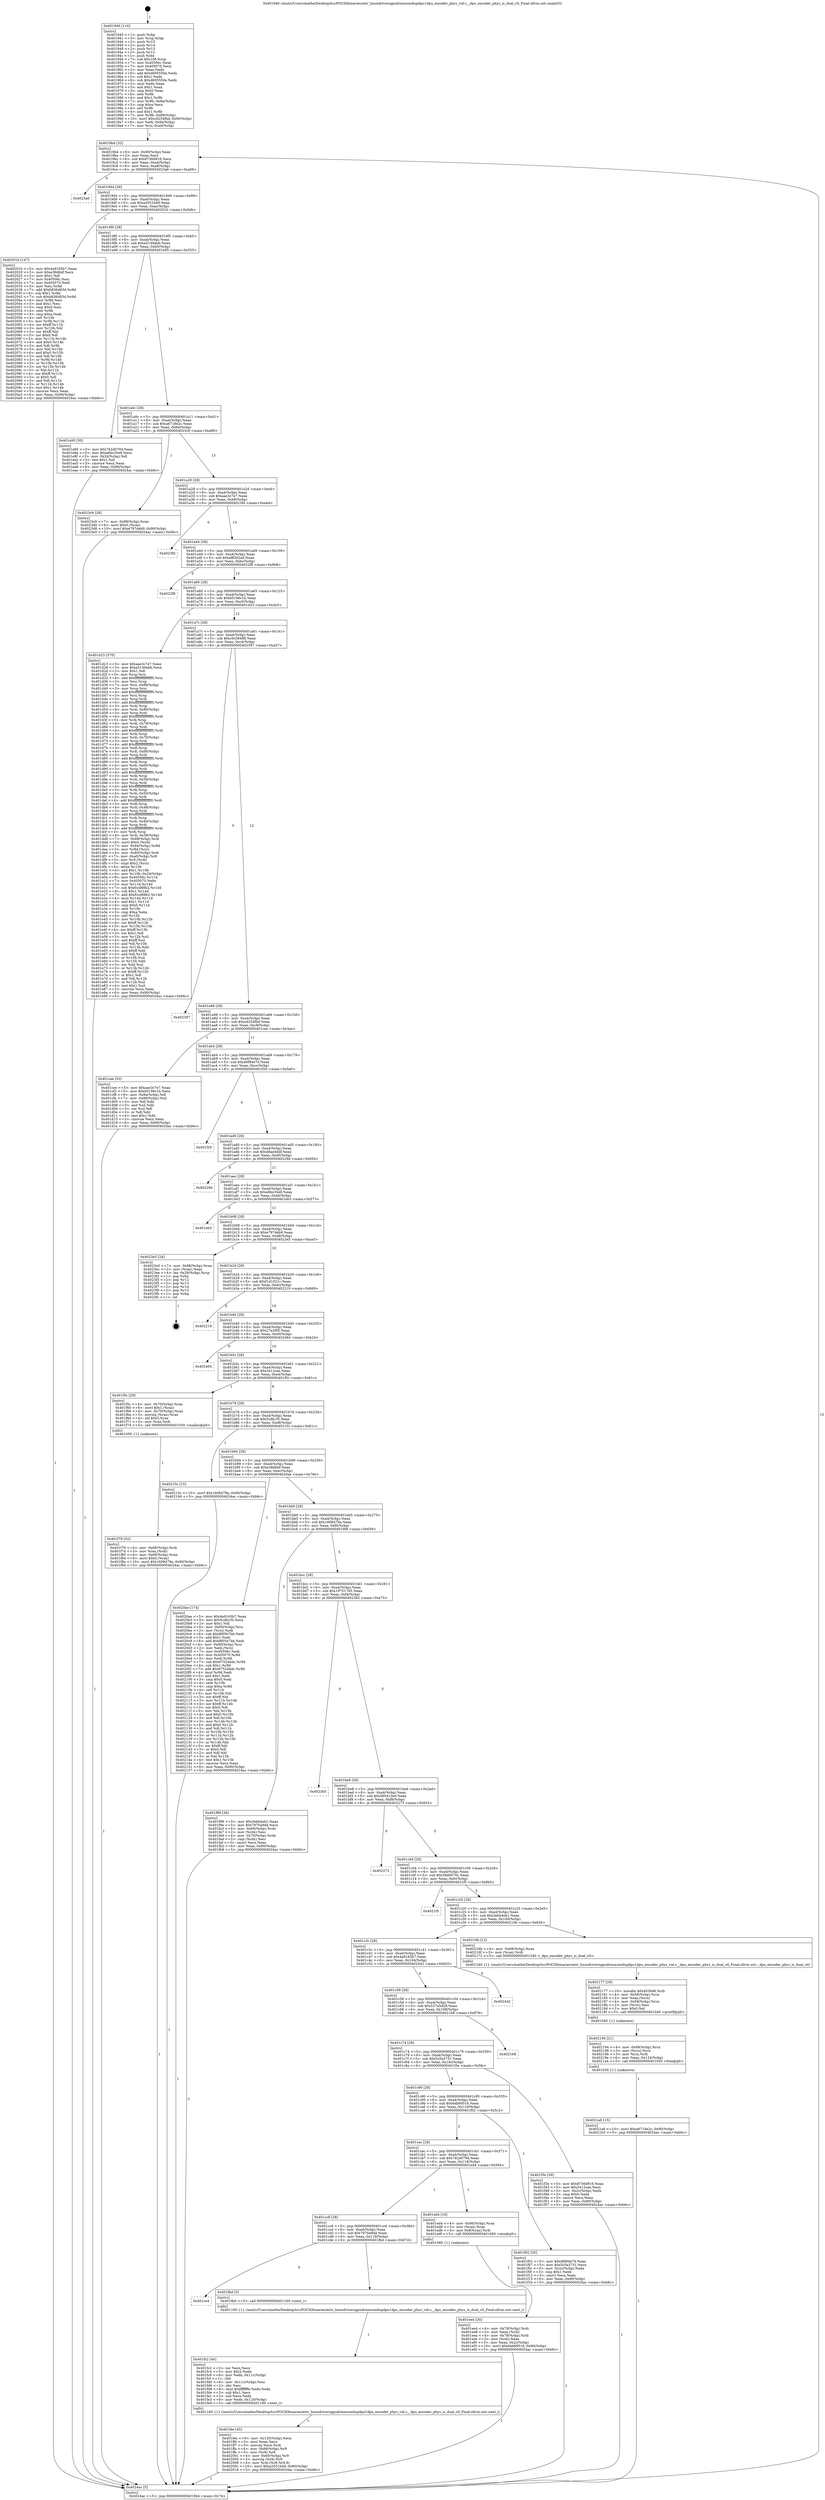 digraph "0x401940" {
  label = "0x401940 (/mnt/c/Users/mathe/Desktop/tcc/POCII/binaries/extr_linuxdriversgpudrmmsmdispdpu1dpu_encoder_phys_vid.c__dpu_encoder_phys_is_dual_ctl_Final-ollvm.out::main(0))"
  labelloc = "t"
  node[shape=record]

  Entry [label="",width=0.3,height=0.3,shape=circle,fillcolor=black,style=filled]
  "0x4019b4" [label="{
     0x4019b4 [32]\l
     | [instrs]\l
     &nbsp;&nbsp;0x4019b4 \<+6\>: mov -0x90(%rbp),%eax\l
     &nbsp;&nbsp;0x4019ba \<+2\>: mov %eax,%ecx\l
     &nbsp;&nbsp;0x4019bc \<+6\>: sub $0x8736d916,%ecx\l
     &nbsp;&nbsp;0x4019c2 \<+6\>: mov %eax,-0xa4(%rbp)\l
     &nbsp;&nbsp;0x4019c8 \<+6\>: mov %ecx,-0xa8(%rbp)\l
     &nbsp;&nbsp;0x4019ce \<+6\>: je 00000000004023a6 \<main+0xa66\>\l
  }"]
  "0x4023a6" [label="{
     0x4023a6\l
  }", style=dashed]
  "0x4019d4" [label="{
     0x4019d4 [28]\l
     | [instrs]\l
     &nbsp;&nbsp;0x4019d4 \<+5\>: jmp 00000000004019d9 \<main+0x99\>\l
     &nbsp;&nbsp;0x4019d9 \<+6\>: mov -0xa4(%rbp),%eax\l
     &nbsp;&nbsp;0x4019df \<+5\>: sub $0xa2051b49,%eax\l
     &nbsp;&nbsp;0x4019e4 \<+6\>: mov %eax,-0xac(%rbp)\l
     &nbsp;&nbsp;0x4019ea \<+6\>: je 000000000040201b \<main+0x6db\>\l
  }"]
  Exit [label="",width=0.3,height=0.3,shape=circle,fillcolor=black,style=filled,peripheries=2]
  "0x40201b" [label="{
     0x40201b [147]\l
     | [instrs]\l
     &nbsp;&nbsp;0x40201b \<+5\>: mov $0x4a9165b7,%eax\l
     &nbsp;&nbsp;0x402020 \<+5\>: mov $0xe38dbbf,%ecx\l
     &nbsp;&nbsp;0x402025 \<+2\>: mov $0x1,%dl\l
     &nbsp;&nbsp;0x402027 \<+7\>: mov 0x40506c,%esi\l
     &nbsp;&nbsp;0x40202e \<+7\>: mov 0x405070,%edi\l
     &nbsp;&nbsp;0x402035 \<+3\>: mov %esi,%r8d\l
     &nbsp;&nbsp;0x402038 \<+7\>: add $0xb836d83d,%r8d\l
     &nbsp;&nbsp;0x40203f \<+4\>: sub $0x1,%r8d\l
     &nbsp;&nbsp;0x402043 \<+7\>: sub $0xb836d83d,%r8d\l
     &nbsp;&nbsp;0x40204a \<+4\>: imul %r8d,%esi\l
     &nbsp;&nbsp;0x40204e \<+3\>: and $0x1,%esi\l
     &nbsp;&nbsp;0x402051 \<+3\>: cmp $0x0,%esi\l
     &nbsp;&nbsp;0x402054 \<+4\>: sete %r9b\l
     &nbsp;&nbsp;0x402058 \<+3\>: cmp $0xa,%edi\l
     &nbsp;&nbsp;0x40205b \<+4\>: setl %r10b\l
     &nbsp;&nbsp;0x40205f \<+3\>: mov %r9b,%r11b\l
     &nbsp;&nbsp;0x402062 \<+4\>: xor $0xff,%r11b\l
     &nbsp;&nbsp;0x402066 \<+3\>: mov %r10b,%bl\l
     &nbsp;&nbsp;0x402069 \<+3\>: xor $0xff,%bl\l
     &nbsp;&nbsp;0x40206c \<+3\>: xor $0x0,%dl\l
     &nbsp;&nbsp;0x40206f \<+3\>: mov %r11b,%r14b\l
     &nbsp;&nbsp;0x402072 \<+4\>: and $0x0,%r14b\l
     &nbsp;&nbsp;0x402076 \<+3\>: and %dl,%r9b\l
     &nbsp;&nbsp;0x402079 \<+3\>: mov %bl,%r15b\l
     &nbsp;&nbsp;0x40207c \<+4\>: and $0x0,%r15b\l
     &nbsp;&nbsp;0x402080 \<+3\>: and %dl,%r10b\l
     &nbsp;&nbsp;0x402083 \<+3\>: or %r9b,%r14b\l
     &nbsp;&nbsp;0x402086 \<+3\>: or %r10b,%r15b\l
     &nbsp;&nbsp;0x402089 \<+3\>: xor %r15b,%r14b\l
     &nbsp;&nbsp;0x40208c \<+3\>: or %bl,%r11b\l
     &nbsp;&nbsp;0x40208f \<+4\>: xor $0xff,%r11b\l
     &nbsp;&nbsp;0x402093 \<+3\>: or $0x0,%dl\l
     &nbsp;&nbsp;0x402096 \<+3\>: and %dl,%r11b\l
     &nbsp;&nbsp;0x402099 \<+3\>: or %r11b,%r14b\l
     &nbsp;&nbsp;0x40209c \<+4\>: test $0x1,%r14b\l
     &nbsp;&nbsp;0x4020a0 \<+3\>: cmovne %ecx,%eax\l
     &nbsp;&nbsp;0x4020a3 \<+6\>: mov %eax,-0x90(%rbp)\l
     &nbsp;&nbsp;0x4020a9 \<+5\>: jmp 00000000004024ac \<main+0xb6c\>\l
  }"]
  "0x4019f0" [label="{
     0x4019f0 [28]\l
     | [instrs]\l
     &nbsp;&nbsp;0x4019f0 \<+5\>: jmp 00000000004019f5 \<main+0xb5\>\l
     &nbsp;&nbsp;0x4019f5 \<+6\>: mov -0xa4(%rbp),%eax\l
     &nbsp;&nbsp;0x4019fb \<+5\>: sub $0xa5149abb,%eax\l
     &nbsp;&nbsp;0x401a00 \<+6\>: mov %eax,-0xb0(%rbp)\l
     &nbsp;&nbsp;0x401a06 \<+6\>: je 0000000000401e95 \<main+0x555\>\l
  }"]
  "0x4021a9" [label="{
     0x4021a9 [15]\l
     | [instrs]\l
     &nbsp;&nbsp;0x4021a9 \<+10\>: movl $0xa6718e2c,-0x90(%rbp)\l
     &nbsp;&nbsp;0x4021b3 \<+5\>: jmp 00000000004024ac \<main+0xb6c\>\l
  }"]
  "0x401e95" [label="{
     0x401e95 [30]\l
     | [instrs]\l
     &nbsp;&nbsp;0x401e95 \<+5\>: mov $0x762d0794,%eax\l
     &nbsp;&nbsp;0x401e9a \<+5\>: mov $0xe6bc35e9,%ecx\l
     &nbsp;&nbsp;0x401e9f \<+3\>: mov -0x2d(%rbp),%dl\l
     &nbsp;&nbsp;0x401ea2 \<+3\>: test $0x1,%dl\l
     &nbsp;&nbsp;0x401ea5 \<+3\>: cmovne %ecx,%eax\l
     &nbsp;&nbsp;0x401ea8 \<+6\>: mov %eax,-0x90(%rbp)\l
     &nbsp;&nbsp;0x401eae \<+5\>: jmp 00000000004024ac \<main+0xb6c\>\l
  }"]
  "0x401a0c" [label="{
     0x401a0c [28]\l
     | [instrs]\l
     &nbsp;&nbsp;0x401a0c \<+5\>: jmp 0000000000401a11 \<main+0xd1\>\l
     &nbsp;&nbsp;0x401a11 \<+6\>: mov -0xa4(%rbp),%eax\l
     &nbsp;&nbsp;0x401a17 \<+5\>: sub $0xa6718e2c,%eax\l
     &nbsp;&nbsp;0x401a1c \<+6\>: mov %eax,-0xb4(%rbp)\l
     &nbsp;&nbsp;0x401a22 \<+6\>: je 00000000004023c9 \<main+0xa89\>\l
  }"]
  "0x402194" [label="{
     0x402194 [21]\l
     | [instrs]\l
     &nbsp;&nbsp;0x402194 \<+4\>: mov -0x68(%rbp),%rcx\l
     &nbsp;&nbsp;0x402198 \<+3\>: mov (%rcx),%rcx\l
     &nbsp;&nbsp;0x40219b \<+3\>: mov %rcx,%rdi\l
     &nbsp;&nbsp;0x40219e \<+6\>: mov %eax,-0x124(%rbp)\l
     &nbsp;&nbsp;0x4021a4 \<+5\>: call 0000000000401030 \<free@plt\>\l
     | [calls]\l
     &nbsp;&nbsp;0x401030 \{1\} (unknown)\l
  }"]
  "0x4023c9" [label="{
     0x4023c9 [28]\l
     | [instrs]\l
     &nbsp;&nbsp;0x4023c9 \<+7\>: mov -0x88(%rbp),%rax\l
     &nbsp;&nbsp;0x4023d0 \<+6\>: movl $0x0,(%rax)\l
     &nbsp;&nbsp;0x4023d6 \<+10\>: movl $0xe797deb9,-0x90(%rbp)\l
     &nbsp;&nbsp;0x4023e0 \<+5\>: jmp 00000000004024ac \<main+0xb6c\>\l
  }"]
  "0x401a28" [label="{
     0x401a28 [28]\l
     | [instrs]\l
     &nbsp;&nbsp;0x401a28 \<+5\>: jmp 0000000000401a2d \<main+0xed\>\l
     &nbsp;&nbsp;0x401a2d \<+6\>: mov -0xa4(%rbp),%eax\l
     &nbsp;&nbsp;0x401a33 \<+5\>: sub $0xaae3c7e7,%eax\l
     &nbsp;&nbsp;0x401a38 \<+6\>: mov %eax,-0xb8(%rbp)\l
     &nbsp;&nbsp;0x401a3e \<+6\>: je 00000000004023fd \<main+0xabd\>\l
  }"]
  "0x402177" [label="{
     0x402177 [29]\l
     | [instrs]\l
     &nbsp;&nbsp;0x402177 \<+10\>: movabs $0x4030d6,%rdi\l
     &nbsp;&nbsp;0x402181 \<+4\>: mov -0x58(%rbp),%rcx\l
     &nbsp;&nbsp;0x402185 \<+2\>: mov %eax,(%rcx)\l
     &nbsp;&nbsp;0x402187 \<+4\>: mov -0x58(%rbp),%rcx\l
     &nbsp;&nbsp;0x40218b \<+2\>: mov (%rcx),%esi\l
     &nbsp;&nbsp;0x40218d \<+2\>: mov $0x0,%al\l
     &nbsp;&nbsp;0x40218f \<+5\>: call 0000000000401040 \<printf@plt\>\l
     | [calls]\l
     &nbsp;&nbsp;0x401040 \{1\} (unknown)\l
  }"]
  "0x4023fd" [label="{
     0x4023fd\l
  }", style=dashed]
  "0x401a44" [label="{
     0x401a44 [28]\l
     | [instrs]\l
     &nbsp;&nbsp;0x401a44 \<+5\>: jmp 0000000000401a49 \<main+0x109\>\l
     &nbsp;&nbsp;0x401a49 \<+6\>: mov -0xa4(%rbp),%eax\l
     &nbsp;&nbsp;0x401a4f \<+5\>: sub $0xaf8302ad,%eax\l
     &nbsp;&nbsp;0x401a54 \<+6\>: mov %eax,-0xbc(%rbp)\l
     &nbsp;&nbsp;0x401a5a \<+6\>: je 00000000004022f8 \<main+0x9b8\>\l
  }"]
  "0x401fee" [label="{
     0x401fee [45]\l
     | [instrs]\l
     &nbsp;&nbsp;0x401fee \<+6\>: mov -0x120(%rbp),%ecx\l
     &nbsp;&nbsp;0x401ff4 \<+3\>: imul %eax,%ecx\l
     &nbsp;&nbsp;0x401ff7 \<+3\>: movslq %ecx,%rdi\l
     &nbsp;&nbsp;0x401ffa \<+4\>: mov -0x68(%rbp),%r8\l
     &nbsp;&nbsp;0x401ffe \<+3\>: mov (%r8),%r8\l
     &nbsp;&nbsp;0x402001 \<+4\>: mov -0x60(%rbp),%r9\l
     &nbsp;&nbsp;0x402005 \<+3\>: movslq (%r9),%r9\l
     &nbsp;&nbsp;0x402008 \<+4\>: mov %rdi,(%r8,%r9,8)\l
     &nbsp;&nbsp;0x40200c \<+10\>: movl $0xa2051b49,-0x90(%rbp)\l
     &nbsp;&nbsp;0x402016 \<+5\>: jmp 00000000004024ac \<main+0xb6c\>\l
  }"]
  "0x4022f8" [label="{
     0x4022f8\l
  }", style=dashed]
  "0x401a60" [label="{
     0x401a60 [28]\l
     | [instrs]\l
     &nbsp;&nbsp;0x401a60 \<+5\>: jmp 0000000000401a65 \<main+0x125\>\l
     &nbsp;&nbsp;0x401a65 \<+6\>: mov -0xa4(%rbp),%eax\l
     &nbsp;&nbsp;0x401a6b \<+5\>: sub $0xb0196c1b,%eax\l
     &nbsp;&nbsp;0x401a70 \<+6\>: mov %eax,-0xc0(%rbp)\l
     &nbsp;&nbsp;0x401a76 \<+6\>: je 0000000000401d23 \<main+0x3e3\>\l
  }"]
  "0x401fc2" [label="{
     0x401fc2 [44]\l
     | [instrs]\l
     &nbsp;&nbsp;0x401fc2 \<+2\>: xor %ecx,%ecx\l
     &nbsp;&nbsp;0x401fc4 \<+5\>: mov $0x2,%edx\l
     &nbsp;&nbsp;0x401fc9 \<+6\>: mov %edx,-0x11c(%rbp)\l
     &nbsp;&nbsp;0x401fcf \<+1\>: cltd\l
     &nbsp;&nbsp;0x401fd0 \<+6\>: mov -0x11c(%rbp),%esi\l
     &nbsp;&nbsp;0x401fd6 \<+2\>: idiv %esi\l
     &nbsp;&nbsp;0x401fd8 \<+6\>: imul $0xfffffffe,%edx,%edx\l
     &nbsp;&nbsp;0x401fde \<+3\>: sub $0x1,%ecx\l
     &nbsp;&nbsp;0x401fe1 \<+2\>: sub %ecx,%edx\l
     &nbsp;&nbsp;0x401fe3 \<+6\>: mov %edx,-0x120(%rbp)\l
     &nbsp;&nbsp;0x401fe9 \<+5\>: call 0000000000401160 \<next_i\>\l
     | [calls]\l
     &nbsp;&nbsp;0x401160 \{1\} (/mnt/c/Users/mathe/Desktop/tcc/POCII/binaries/extr_linuxdriversgpudrmmsmdispdpu1dpu_encoder_phys_vid.c__dpu_encoder_phys_is_dual_ctl_Final-ollvm.out::next_i)\l
  }"]
  "0x401d23" [label="{
     0x401d23 [370]\l
     | [instrs]\l
     &nbsp;&nbsp;0x401d23 \<+5\>: mov $0xaae3c7e7,%eax\l
     &nbsp;&nbsp;0x401d28 \<+5\>: mov $0xa5149abb,%ecx\l
     &nbsp;&nbsp;0x401d2d \<+2\>: mov $0x1,%dl\l
     &nbsp;&nbsp;0x401d2f \<+3\>: mov %rsp,%rsi\l
     &nbsp;&nbsp;0x401d32 \<+4\>: add $0xfffffffffffffff0,%rsi\l
     &nbsp;&nbsp;0x401d36 \<+3\>: mov %rsi,%rsp\l
     &nbsp;&nbsp;0x401d39 \<+7\>: mov %rsi,-0x88(%rbp)\l
     &nbsp;&nbsp;0x401d40 \<+3\>: mov %rsp,%rsi\l
     &nbsp;&nbsp;0x401d43 \<+4\>: add $0xfffffffffffffff0,%rsi\l
     &nbsp;&nbsp;0x401d47 \<+3\>: mov %rsi,%rsp\l
     &nbsp;&nbsp;0x401d4a \<+3\>: mov %rsp,%rdi\l
     &nbsp;&nbsp;0x401d4d \<+4\>: add $0xfffffffffffffff0,%rdi\l
     &nbsp;&nbsp;0x401d51 \<+3\>: mov %rdi,%rsp\l
     &nbsp;&nbsp;0x401d54 \<+4\>: mov %rdi,-0x80(%rbp)\l
     &nbsp;&nbsp;0x401d58 \<+3\>: mov %rsp,%rdi\l
     &nbsp;&nbsp;0x401d5b \<+4\>: add $0xfffffffffffffff0,%rdi\l
     &nbsp;&nbsp;0x401d5f \<+3\>: mov %rdi,%rsp\l
     &nbsp;&nbsp;0x401d62 \<+4\>: mov %rdi,-0x78(%rbp)\l
     &nbsp;&nbsp;0x401d66 \<+3\>: mov %rsp,%rdi\l
     &nbsp;&nbsp;0x401d69 \<+4\>: add $0xfffffffffffffff0,%rdi\l
     &nbsp;&nbsp;0x401d6d \<+3\>: mov %rdi,%rsp\l
     &nbsp;&nbsp;0x401d70 \<+4\>: mov %rdi,-0x70(%rbp)\l
     &nbsp;&nbsp;0x401d74 \<+3\>: mov %rsp,%rdi\l
     &nbsp;&nbsp;0x401d77 \<+4\>: add $0xfffffffffffffff0,%rdi\l
     &nbsp;&nbsp;0x401d7b \<+3\>: mov %rdi,%rsp\l
     &nbsp;&nbsp;0x401d7e \<+4\>: mov %rdi,-0x68(%rbp)\l
     &nbsp;&nbsp;0x401d82 \<+3\>: mov %rsp,%rdi\l
     &nbsp;&nbsp;0x401d85 \<+4\>: add $0xfffffffffffffff0,%rdi\l
     &nbsp;&nbsp;0x401d89 \<+3\>: mov %rdi,%rsp\l
     &nbsp;&nbsp;0x401d8c \<+4\>: mov %rdi,-0x60(%rbp)\l
     &nbsp;&nbsp;0x401d90 \<+3\>: mov %rsp,%rdi\l
     &nbsp;&nbsp;0x401d93 \<+4\>: add $0xfffffffffffffff0,%rdi\l
     &nbsp;&nbsp;0x401d97 \<+3\>: mov %rdi,%rsp\l
     &nbsp;&nbsp;0x401d9a \<+4\>: mov %rdi,-0x58(%rbp)\l
     &nbsp;&nbsp;0x401d9e \<+3\>: mov %rsp,%rdi\l
     &nbsp;&nbsp;0x401da1 \<+4\>: add $0xfffffffffffffff0,%rdi\l
     &nbsp;&nbsp;0x401da5 \<+3\>: mov %rdi,%rsp\l
     &nbsp;&nbsp;0x401da8 \<+4\>: mov %rdi,-0x50(%rbp)\l
     &nbsp;&nbsp;0x401dac \<+3\>: mov %rsp,%rdi\l
     &nbsp;&nbsp;0x401daf \<+4\>: add $0xfffffffffffffff0,%rdi\l
     &nbsp;&nbsp;0x401db3 \<+3\>: mov %rdi,%rsp\l
     &nbsp;&nbsp;0x401db6 \<+4\>: mov %rdi,-0x48(%rbp)\l
     &nbsp;&nbsp;0x401dba \<+3\>: mov %rsp,%rdi\l
     &nbsp;&nbsp;0x401dbd \<+4\>: add $0xfffffffffffffff0,%rdi\l
     &nbsp;&nbsp;0x401dc1 \<+3\>: mov %rdi,%rsp\l
     &nbsp;&nbsp;0x401dc4 \<+4\>: mov %rdi,-0x40(%rbp)\l
     &nbsp;&nbsp;0x401dc8 \<+3\>: mov %rsp,%rdi\l
     &nbsp;&nbsp;0x401dcb \<+4\>: add $0xfffffffffffffff0,%rdi\l
     &nbsp;&nbsp;0x401dcf \<+3\>: mov %rdi,%rsp\l
     &nbsp;&nbsp;0x401dd2 \<+4\>: mov %rdi,-0x38(%rbp)\l
     &nbsp;&nbsp;0x401dd6 \<+7\>: mov -0x88(%rbp),%rdi\l
     &nbsp;&nbsp;0x401ddd \<+6\>: movl $0x0,(%rdi)\l
     &nbsp;&nbsp;0x401de3 \<+7\>: mov -0x94(%rbp),%r8d\l
     &nbsp;&nbsp;0x401dea \<+3\>: mov %r8d,(%rsi)\l
     &nbsp;&nbsp;0x401ded \<+4\>: mov -0x80(%rbp),%rdi\l
     &nbsp;&nbsp;0x401df1 \<+7\>: mov -0xa0(%rbp),%r9\l
     &nbsp;&nbsp;0x401df8 \<+3\>: mov %r9,(%rdi)\l
     &nbsp;&nbsp;0x401dfb \<+3\>: cmpl $0x2,(%rsi)\l
     &nbsp;&nbsp;0x401dfe \<+4\>: setne %r10b\l
     &nbsp;&nbsp;0x401e02 \<+4\>: and $0x1,%r10b\l
     &nbsp;&nbsp;0x401e06 \<+4\>: mov %r10b,-0x2d(%rbp)\l
     &nbsp;&nbsp;0x401e0a \<+8\>: mov 0x40506c,%r11d\l
     &nbsp;&nbsp;0x401e12 \<+7\>: mov 0x405070,%ebx\l
     &nbsp;&nbsp;0x401e19 \<+3\>: mov %r11d,%r14d\l
     &nbsp;&nbsp;0x401e1c \<+7\>: sub $0xfccd88b2,%r14d\l
     &nbsp;&nbsp;0x401e23 \<+4\>: sub $0x1,%r14d\l
     &nbsp;&nbsp;0x401e27 \<+7\>: add $0xfccd88b2,%r14d\l
     &nbsp;&nbsp;0x401e2e \<+4\>: imul %r14d,%r11d\l
     &nbsp;&nbsp;0x401e32 \<+4\>: and $0x1,%r11d\l
     &nbsp;&nbsp;0x401e36 \<+4\>: cmp $0x0,%r11d\l
     &nbsp;&nbsp;0x401e3a \<+4\>: sete %r10b\l
     &nbsp;&nbsp;0x401e3e \<+3\>: cmp $0xa,%ebx\l
     &nbsp;&nbsp;0x401e41 \<+4\>: setl %r15b\l
     &nbsp;&nbsp;0x401e45 \<+3\>: mov %r10b,%r12b\l
     &nbsp;&nbsp;0x401e48 \<+4\>: xor $0xff,%r12b\l
     &nbsp;&nbsp;0x401e4c \<+3\>: mov %r15b,%r13b\l
     &nbsp;&nbsp;0x401e4f \<+4\>: xor $0xff,%r13b\l
     &nbsp;&nbsp;0x401e53 \<+3\>: xor $0x1,%dl\l
     &nbsp;&nbsp;0x401e56 \<+3\>: mov %r12b,%sil\l
     &nbsp;&nbsp;0x401e59 \<+4\>: and $0xff,%sil\l
     &nbsp;&nbsp;0x401e5d \<+3\>: and %dl,%r10b\l
     &nbsp;&nbsp;0x401e60 \<+3\>: mov %r13b,%dil\l
     &nbsp;&nbsp;0x401e63 \<+4\>: and $0xff,%dil\l
     &nbsp;&nbsp;0x401e67 \<+3\>: and %dl,%r15b\l
     &nbsp;&nbsp;0x401e6a \<+3\>: or %r10b,%sil\l
     &nbsp;&nbsp;0x401e6d \<+3\>: or %r15b,%dil\l
     &nbsp;&nbsp;0x401e70 \<+3\>: xor %dil,%sil\l
     &nbsp;&nbsp;0x401e73 \<+3\>: or %r13b,%r12b\l
     &nbsp;&nbsp;0x401e76 \<+4\>: xor $0xff,%r12b\l
     &nbsp;&nbsp;0x401e7a \<+3\>: or $0x1,%dl\l
     &nbsp;&nbsp;0x401e7d \<+3\>: and %dl,%r12b\l
     &nbsp;&nbsp;0x401e80 \<+3\>: or %r12b,%sil\l
     &nbsp;&nbsp;0x401e83 \<+4\>: test $0x1,%sil\l
     &nbsp;&nbsp;0x401e87 \<+3\>: cmovne %ecx,%eax\l
     &nbsp;&nbsp;0x401e8a \<+6\>: mov %eax,-0x90(%rbp)\l
     &nbsp;&nbsp;0x401e90 \<+5\>: jmp 00000000004024ac \<main+0xb6c\>\l
  }"]
  "0x401a7c" [label="{
     0x401a7c [28]\l
     | [instrs]\l
     &nbsp;&nbsp;0x401a7c \<+5\>: jmp 0000000000401a81 \<main+0x141\>\l
     &nbsp;&nbsp;0x401a81 \<+6\>: mov -0xa4(%rbp),%eax\l
     &nbsp;&nbsp;0x401a87 \<+5\>: sub $0xc0c58488,%eax\l
     &nbsp;&nbsp;0x401a8c \<+6\>: mov %eax,-0xc4(%rbp)\l
     &nbsp;&nbsp;0x401a92 \<+6\>: je 0000000000402397 \<main+0xa57\>\l
  }"]
  "0x401ce4" [label="{
     0x401ce4\l
  }", style=dashed]
  "0x402397" [label="{
     0x402397\l
  }", style=dashed]
  "0x401a98" [label="{
     0x401a98 [28]\l
     | [instrs]\l
     &nbsp;&nbsp;0x401a98 \<+5\>: jmp 0000000000401a9d \<main+0x15d\>\l
     &nbsp;&nbsp;0x401a9d \<+6\>: mov -0xa4(%rbp),%eax\l
     &nbsp;&nbsp;0x401aa3 \<+5\>: sub $0xc6254fbd,%eax\l
     &nbsp;&nbsp;0x401aa8 \<+6\>: mov %eax,-0xc8(%rbp)\l
     &nbsp;&nbsp;0x401aae \<+6\>: je 0000000000401cee \<main+0x3ae\>\l
  }"]
  "0x401fbd" [label="{
     0x401fbd [5]\l
     | [instrs]\l
     &nbsp;&nbsp;0x401fbd \<+5\>: call 0000000000401160 \<next_i\>\l
     | [calls]\l
     &nbsp;&nbsp;0x401160 \{1\} (/mnt/c/Users/mathe/Desktop/tcc/POCII/binaries/extr_linuxdriversgpudrmmsmdispdpu1dpu_encoder_phys_vid.c__dpu_encoder_phys_is_dual_ctl_Final-ollvm.out::next_i)\l
  }"]
  "0x401cee" [label="{
     0x401cee [53]\l
     | [instrs]\l
     &nbsp;&nbsp;0x401cee \<+5\>: mov $0xaae3c7e7,%eax\l
     &nbsp;&nbsp;0x401cf3 \<+5\>: mov $0xb0196c1b,%ecx\l
     &nbsp;&nbsp;0x401cf8 \<+6\>: mov -0x8a(%rbp),%dl\l
     &nbsp;&nbsp;0x401cfe \<+7\>: mov -0x89(%rbp),%sil\l
     &nbsp;&nbsp;0x401d05 \<+3\>: mov %dl,%dil\l
     &nbsp;&nbsp;0x401d08 \<+3\>: and %sil,%dil\l
     &nbsp;&nbsp;0x401d0b \<+3\>: xor %sil,%dl\l
     &nbsp;&nbsp;0x401d0e \<+3\>: or %dl,%dil\l
     &nbsp;&nbsp;0x401d11 \<+4\>: test $0x1,%dil\l
     &nbsp;&nbsp;0x401d15 \<+3\>: cmovne %ecx,%eax\l
     &nbsp;&nbsp;0x401d18 \<+6\>: mov %eax,-0x90(%rbp)\l
     &nbsp;&nbsp;0x401d1e \<+5\>: jmp 00000000004024ac \<main+0xb6c\>\l
  }"]
  "0x401ab4" [label="{
     0x401ab4 [28]\l
     | [instrs]\l
     &nbsp;&nbsp;0x401ab4 \<+5\>: jmp 0000000000401ab9 \<main+0x179\>\l
     &nbsp;&nbsp;0x401ab9 \<+6\>: mov -0xa4(%rbp),%eax\l
     &nbsp;&nbsp;0x401abf \<+5\>: sub $0xd6f94e7d,%eax\l
     &nbsp;&nbsp;0x401ac4 \<+6\>: mov %eax,-0xcc(%rbp)\l
     &nbsp;&nbsp;0x401aca \<+6\>: je 0000000000401f20 \<main+0x5e0\>\l
  }"]
  "0x4024ac" [label="{
     0x4024ac [5]\l
     | [instrs]\l
     &nbsp;&nbsp;0x4024ac \<+5\>: jmp 00000000004019b4 \<main+0x74\>\l
  }"]
  "0x401940" [label="{
     0x401940 [116]\l
     | [instrs]\l
     &nbsp;&nbsp;0x401940 \<+1\>: push %rbp\l
     &nbsp;&nbsp;0x401941 \<+3\>: mov %rsp,%rbp\l
     &nbsp;&nbsp;0x401944 \<+2\>: push %r15\l
     &nbsp;&nbsp;0x401946 \<+2\>: push %r14\l
     &nbsp;&nbsp;0x401948 \<+2\>: push %r13\l
     &nbsp;&nbsp;0x40194a \<+2\>: push %r12\l
     &nbsp;&nbsp;0x40194c \<+1\>: push %rbx\l
     &nbsp;&nbsp;0x40194d \<+7\>: sub $0x108,%rsp\l
     &nbsp;&nbsp;0x401954 \<+7\>: mov 0x40506c,%eax\l
     &nbsp;&nbsp;0x40195b \<+7\>: mov 0x405070,%ecx\l
     &nbsp;&nbsp;0x401962 \<+2\>: mov %eax,%edx\l
     &nbsp;&nbsp;0x401964 \<+6\>: add $0xd695550e,%edx\l
     &nbsp;&nbsp;0x40196a \<+3\>: sub $0x1,%edx\l
     &nbsp;&nbsp;0x40196d \<+6\>: sub $0xd695550e,%edx\l
     &nbsp;&nbsp;0x401973 \<+3\>: imul %edx,%eax\l
     &nbsp;&nbsp;0x401976 \<+3\>: and $0x1,%eax\l
     &nbsp;&nbsp;0x401979 \<+3\>: cmp $0x0,%eax\l
     &nbsp;&nbsp;0x40197c \<+4\>: sete %r8b\l
     &nbsp;&nbsp;0x401980 \<+4\>: and $0x1,%r8b\l
     &nbsp;&nbsp;0x401984 \<+7\>: mov %r8b,-0x8a(%rbp)\l
     &nbsp;&nbsp;0x40198b \<+3\>: cmp $0xa,%ecx\l
     &nbsp;&nbsp;0x40198e \<+4\>: setl %r8b\l
     &nbsp;&nbsp;0x401992 \<+4\>: and $0x1,%r8b\l
     &nbsp;&nbsp;0x401996 \<+7\>: mov %r8b,-0x89(%rbp)\l
     &nbsp;&nbsp;0x40199d \<+10\>: movl $0xc6254fbd,-0x90(%rbp)\l
     &nbsp;&nbsp;0x4019a7 \<+6\>: mov %edi,-0x94(%rbp)\l
     &nbsp;&nbsp;0x4019ad \<+7\>: mov %rsi,-0xa0(%rbp)\l
  }"]
  "0x401f79" [label="{
     0x401f79 [32]\l
     | [instrs]\l
     &nbsp;&nbsp;0x401f79 \<+4\>: mov -0x68(%rbp),%rdi\l
     &nbsp;&nbsp;0x401f7d \<+3\>: mov %rax,(%rdi)\l
     &nbsp;&nbsp;0x401f80 \<+4\>: mov -0x60(%rbp),%rax\l
     &nbsp;&nbsp;0x401f84 \<+6\>: movl $0x0,(%rax)\l
     &nbsp;&nbsp;0x401f8a \<+10\>: movl $0x1608479a,-0x90(%rbp)\l
     &nbsp;&nbsp;0x401f94 \<+5\>: jmp 00000000004024ac \<main+0xb6c\>\l
  }"]
  "0x401ee4" [label="{
     0x401ee4 [30]\l
     | [instrs]\l
     &nbsp;&nbsp;0x401ee4 \<+4\>: mov -0x78(%rbp),%rdi\l
     &nbsp;&nbsp;0x401ee8 \<+2\>: mov %eax,(%rdi)\l
     &nbsp;&nbsp;0x401eea \<+4\>: mov -0x78(%rbp),%rdi\l
     &nbsp;&nbsp;0x401eee \<+2\>: mov (%rdi),%eax\l
     &nbsp;&nbsp;0x401ef0 \<+3\>: mov %eax,-0x2c(%rbp)\l
     &nbsp;&nbsp;0x401ef3 \<+10\>: movl $0x6ab69516,-0x90(%rbp)\l
     &nbsp;&nbsp;0x401efd \<+5\>: jmp 00000000004024ac \<main+0xb6c\>\l
  }"]
  "0x401f20" [label="{
     0x401f20\l
  }", style=dashed]
  "0x401ad0" [label="{
     0x401ad0 [28]\l
     | [instrs]\l
     &nbsp;&nbsp;0x401ad0 \<+5\>: jmp 0000000000401ad5 \<main+0x195\>\l
     &nbsp;&nbsp;0x401ad5 \<+6\>: mov -0xa4(%rbp),%eax\l
     &nbsp;&nbsp;0x401adb \<+5\>: sub $0xd8ae4ddf,%eax\l
     &nbsp;&nbsp;0x401ae0 \<+6\>: mov %eax,-0xd0(%rbp)\l
     &nbsp;&nbsp;0x401ae6 \<+6\>: je 000000000040229d \<main+0x95d\>\l
  }"]
  "0x401cc8" [label="{
     0x401cc8 [28]\l
     | [instrs]\l
     &nbsp;&nbsp;0x401cc8 \<+5\>: jmp 0000000000401ccd \<main+0x38d\>\l
     &nbsp;&nbsp;0x401ccd \<+6\>: mov -0xa4(%rbp),%eax\l
     &nbsp;&nbsp;0x401cd3 \<+5\>: sub $0x7970a9dd,%eax\l
     &nbsp;&nbsp;0x401cd8 \<+6\>: mov %eax,-0x118(%rbp)\l
     &nbsp;&nbsp;0x401cde \<+6\>: je 0000000000401fbd \<main+0x67d\>\l
  }"]
  "0x40229d" [label="{
     0x40229d\l
  }", style=dashed]
  "0x401aec" [label="{
     0x401aec [28]\l
     | [instrs]\l
     &nbsp;&nbsp;0x401aec \<+5\>: jmp 0000000000401af1 \<main+0x1b1\>\l
     &nbsp;&nbsp;0x401af1 \<+6\>: mov -0xa4(%rbp),%eax\l
     &nbsp;&nbsp;0x401af7 \<+5\>: sub $0xe6bc35e9,%eax\l
     &nbsp;&nbsp;0x401afc \<+6\>: mov %eax,-0xd4(%rbp)\l
     &nbsp;&nbsp;0x401b02 \<+6\>: je 0000000000401eb3 \<main+0x573\>\l
  }"]
  "0x401ed4" [label="{
     0x401ed4 [16]\l
     | [instrs]\l
     &nbsp;&nbsp;0x401ed4 \<+4\>: mov -0x80(%rbp),%rax\l
     &nbsp;&nbsp;0x401ed8 \<+3\>: mov (%rax),%rax\l
     &nbsp;&nbsp;0x401edb \<+4\>: mov 0x8(%rax),%rdi\l
     &nbsp;&nbsp;0x401edf \<+5\>: call 0000000000401060 \<atoi@plt\>\l
     | [calls]\l
     &nbsp;&nbsp;0x401060 \{1\} (unknown)\l
  }"]
  "0x401eb3" [label="{
     0x401eb3\l
  }", style=dashed]
  "0x401b08" [label="{
     0x401b08 [28]\l
     | [instrs]\l
     &nbsp;&nbsp;0x401b08 \<+5\>: jmp 0000000000401b0d \<main+0x1cd\>\l
     &nbsp;&nbsp;0x401b0d \<+6\>: mov -0xa4(%rbp),%eax\l
     &nbsp;&nbsp;0x401b13 \<+5\>: sub $0xe797deb9,%eax\l
     &nbsp;&nbsp;0x401b18 \<+6\>: mov %eax,-0xd8(%rbp)\l
     &nbsp;&nbsp;0x401b1e \<+6\>: je 00000000004023e5 \<main+0xaa5\>\l
  }"]
  "0x401cac" [label="{
     0x401cac [28]\l
     | [instrs]\l
     &nbsp;&nbsp;0x401cac \<+5\>: jmp 0000000000401cb1 \<main+0x371\>\l
     &nbsp;&nbsp;0x401cb1 \<+6\>: mov -0xa4(%rbp),%eax\l
     &nbsp;&nbsp;0x401cb7 \<+5\>: sub $0x762d0794,%eax\l
     &nbsp;&nbsp;0x401cbc \<+6\>: mov %eax,-0x114(%rbp)\l
     &nbsp;&nbsp;0x401cc2 \<+6\>: je 0000000000401ed4 \<main+0x594\>\l
  }"]
  "0x4023e5" [label="{
     0x4023e5 [24]\l
     | [instrs]\l
     &nbsp;&nbsp;0x4023e5 \<+7\>: mov -0x88(%rbp),%rax\l
     &nbsp;&nbsp;0x4023ec \<+2\>: mov (%rax),%eax\l
     &nbsp;&nbsp;0x4023ee \<+4\>: lea -0x28(%rbp),%rsp\l
     &nbsp;&nbsp;0x4023f2 \<+1\>: pop %rbx\l
     &nbsp;&nbsp;0x4023f3 \<+2\>: pop %r12\l
     &nbsp;&nbsp;0x4023f5 \<+2\>: pop %r13\l
     &nbsp;&nbsp;0x4023f7 \<+2\>: pop %r14\l
     &nbsp;&nbsp;0x4023f9 \<+2\>: pop %r15\l
     &nbsp;&nbsp;0x4023fb \<+1\>: pop %rbp\l
     &nbsp;&nbsp;0x4023fc \<+1\>: ret\l
  }"]
  "0x401b24" [label="{
     0x401b24 [28]\l
     | [instrs]\l
     &nbsp;&nbsp;0x401b24 \<+5\>: jmp 0000000000401b29 \<main+0x1e9\>\l
     &nbsp;&nbsp;0x401b29 \<+6\>: mov -0xa4(%rbp),%eax\l
     &nbsp;&nbsp;0x401b2f \<+5\>: sub $0xf1d1021c,%eax\l
     &nbsp;&nbsp;0x401b34 \<+6\>: mov %eax,-0xdc(%rbp)\l
     &nbsp;&nbsp;0x401b3a \<+6\>: je 0000000000402219 \<main+0x8d9\>\l
  }"]
  "0x401f02" [label="{
     0x401f02 [30]\l
     | [instrs]\l
     &nbsp;&nbsp;0x401f02 \<+5\>: mov $0xd6f94e7d,%eax\l
     &nbsp;&nbsp;0x401f07 \<+5\>: mov $0x5c5a3731,%ecx\l
     &nbsp;&nbsp;0x401f0c \<+3\>: mov -0x2c(%rbp),%edx\l
     &nbsp;&nbsp;0x401f0f \<+3\>: cmp $0x1,%edx\l
     &nbsp;&nbsp;0x401f12 \<+3\>: cmovl %ecx,%eax\l
     &nbsp;&nbsp;0x401f15 \<+6\>: mov %eax,-0x90(%rbp)\l
     &nbsp;&nbsp;0x401f1b \<+5\>: jmp 00000000004024ac \<main+0xb6c\>\l
  }"]
  "0x402219" [label="{
     0x402219\l
  }", style=dashed]
  "0x401b40" [label="{
     0x401b40 [28]\l
     | [instrs]\l
     &nbsp;&nbsp;0x401b40 \<+5\>: jmp 0000000000401b45 \<main+0x205\>\l
     &nbsp;&nbsp;0x401b45 \<+6\>: mov -0xa4(%rbp),%eax\l
     &nbsp;&nbsp;0x401b4b \<+5\>: sub $0x27e2f95,%eax\l
     &nbsp;&nbsp;0x401b50 \<+6\>: mov %eax,-0xe0(%rbp)\l
     &nbsp;&nbsp;0x401b56 \<+6\>: je 0000000000402464 \<main+0xb24\>\l
  }"]
  "0x401c90" [label="{
     0x401c90 [28]\l
     | [instrs]\l
     &nbsp;&nbsp;0x401c90 \<+5\>: jmp 0000000000401c95 \<main+0x355\>\l
     &nbsp;&nbsp;0x401c95 \<+6\>: mov -0xa4(%rbp),%eax\l
     &nbsp;&nbsp;0x401c9b \<+5\>: sub $0x6ab69516,%eax\l
     &nbsp;&nbsp;0x401ca0 \<+6\>: mov %eax,-0x110(%rbp)\l
     &nbsp;&nbsp;0x401ca6 \<+6\>: je 0000000000401f02 \<main+0x5c2\>\l
  }"]
  "0x402464" [label="{
     0x402464\l
  }", style=dashed]
  "0x401b5c" [label="{
     0x401b5c [28]\l
     | [instrs]\l
     &nbsp;&nbsp;0x401b5c \<+5\>: jmp 0000000000401b61 \<main+0x221\>\l
     &nbsp;&nbsp;0x401b61 \<+6\>: mov -0xa4(%rbp),%eax\l
     &nbsp;&nbsp;0x401b67 \<+5\>: sub $0x3412cae,%eax\l
     &nbsp;&nbsp;0x401b6c \<+6\>: mov %eax,-0xe4(%rbp)\l
     &nbsp;&nbsp;0x401b72 \<+6\>: je 0000000000401f5c \<main+0x61c\>\l
  }"]
  "0x401f3e" [label="{
     0x401f3e [30]\l
     | [instrs]\l
     &nbsp;&nbsp;0x401f3e \<+5\>: mov $0x8736d916,%eax\l
     &nbsp;&nbsp;0x401f43 \<+5\>: mov $0x3412cae,%ecx\l
     &nbsp;&nbsp;0x401f48 \<+3\>: mov -0x2c(%rbp),%edx\l
     &nbsp;&nbsp;0x401f4b \<+3\>: cmp $0x0,%edx\l
     &nbsp;&nbsp;0x401f4e \<+3\>: cmove %ecx,%eax\l
     &nbsp;&nbsp;0x401f51 \<+6\>: mov %eax,-0x90(%rbp)\l
     &nbsp;&nbsp;0x401f57 \<+5\>: jmp 00000000004024ac \<main+0xb6c\>\l
  }"]
  "0x401f5c" [label="{
     0x401f5c [29]\l
     | [instrs]\l
     &nbsp;&nbsp;0x401f5c \<+4\>: mov -0x70(%rbp),%rax\l
     &nbsp;&nbsp;0x401f60 \<+6\>: movl $0x1,(%rax)\l
     &nbsp;&nbsp;0x401f66 \<+4\>: mov -0x70(%rbp),%rax\l
     &nbsp;&nbsp;0x401f6a \<+3\>: movslq (%rax),%rax\l
     &nbsp;&nbsp;0x401f6d \<+4\>: shl $0x3,%rax\l
     &nbsp;&nbsp;0x401f71 \<+3\>: mov %rax,%rdi\l
     &nbsp;&nbsp;0x401f74 \<+5\>: call 0000000000401050 \<malloc@plt\>\l
     | [calls]\l
     &nbsp;&nbsp;0x401050 \{1\} (unknown)\l
  }"]
  "0x401b78" [label="{
     0x401b78 [28]\l
     | [instrs]\l
     &nbsp;&nbsp;0x401b78 \<+5\>: jmp 0000000000401b7d \<main+0x23d\>\l
     &nbsp;&nbsp;0x401b7d \<+6\>: mov -0xa4(%rbp),%eax\l
     &nbsp;&nbsp;0x401b83 \<+5\>: sub $0x5cdb1f5,%eax\l
     &nbsp;&nbsp;0x401b88 \<+6\>: mov %eax,-0xe8(%rbp)\l
     &nbsp;&nbsp;0x401b8e \<+6\>: je 000000000040215c \<main+0x81c\>\l
  }"]
  "0x401c74" [label="{
     0x401c74 [28]\l
     | [instrs]\l
     &nbsp;&nbsp;0x401c74 \<+5\>: jmp 0000000000401c79 \<main+0x339\>\l
     &nbsp;&nbsp;0x401c79 \<+6\>: mov -0xa4(%rbp),%eax\l
     &nbsp;&nbsp;0x401c7f \<+5\>: sub $0x5c5a3731,%eax\l
     &nbsp;&nbsp;0x401c84 \<+6\>: mov %eax,-0x10c(%rbp)\l
     &nbsp;&nbsp;0x401c8a \<+6\>: je 0000000000401f3e \<main+0x5fe\>\l
  }"]
  "0x40215c" [label="{
     0x40215c [15]\l
     | [instrs]\l
     &nbsp;&nbsp;0x40215c \<+10\>: movl $0x1608479a,-0x90(%rbp)\l
     &nbsp;&nbsp;0x402166 \<+5\>: jmp 00000000004024ac \<main+0xb6c\>\l
  }"]
  "0x401b94" [label="{
     0x401b94 [28]\l
     | [instrs]\l
     &nbsp;&nbsp;0x401b94 \<+5\>: jmp 0000000000401b99 \<main+0x259\>\l
     &nbsp;&nbsp;0x401b99 \<+6\>: mov -0xa4(%rbp),%eax\l
     &nbsp;&nbsp;0x401b9f \<+5\>: sub $0xe38dbbf,%eax\l
     &nbsp;&nbsp;0x401ba4 \<+6\>: mov %eax,-0xec(%rbp)\l
     &nbsp;&nbsp;0x401baa \<+6\>: je 00000000004020ae \<main+0x76e\>\l
  }"]
  "0x4021b8" [label="{
     0x4021b8\l
  }", style=dashed]
  "0x4020ae" [label="{
     0x4020ae [174]\l
     | [instrs]\l
     &nbsp;&nbsp;0x4020ae \<+5\>: mov $0x4a9165b7,%eax\l
     &nbsp;&nbsp;0x4020b3 \<+5\>: mov $0x5cdb1f5,%ecx\l
     &nbsp;&nbsp;0x4020b8 \<+2\>: mov $0x1,%dl\l
     &nbsp;&nbsp;0x4020ba \<+4\>: mov -0x60(%rbp),%rsi\l
     &nbsp;&nbsp;0x4020be \<+2\>: mov (%rsi),%edi\l
     &nbsp;&nbsp;0x4020c0 \<+6\>: sub $0x8f05b7bb,%edi\l
     &nbsp;&nbsp;0x4020c6 \<+3\>: add $0x1,%edi\l
     &nbsp;&nbsp;0x4020c9 \<+6\>: add $0x8f05b7bb,%edi\l
     &nbsp;&nbsp;0x4020cf \<+4\>: mov -0x60(%rbp),%rsi\l
     &nbsp;&nbsp;0x4020d3 \<+2\>: mov %edi,(%rsi)\l
     &nbsp;&nbsp;0x4020d5 \<+7\>: mov 0x40506c,%edi\l
     &nbsp;&nbsp;0x4020dc \<+8\>: mov 0x405070,%r8d\l
     &nbsp;&nbsp;0x4020e4 \<+3\>: mov %edi,%r9d\l
     &nbsp;&nbsp;0x4020e7 \<+7\>: sub $0x67524bdc,%r9d\l
     &nbsp;&nbsp;0x4020ee \<+4\>: sub $0x1,%r9d\l
     &nbsp;&nbsp;0x4020f2 \<+7\>: add $0x67524bdc,%r9d\l
     &nbsp;&nbsp;0x4020f9 \<+4\>: imul %r9d,%edi\l
     &nbsp;&nbsp;0x4020fd \<+3\>: and $0x1,%edi\l
     &nbsp;&nbsp;0x402100 \<+3\>: cmp $0x0,%edi\l
     &nbsp;&nbsp;0x402103 \<+4\>: sete %r10b\l
     &nbsp;&nbsp;0x402107 \<+4\>: cmp $0xa,%r8d\l
     &nbsp;&nbsp;0x40210b \<+4\>: setl %r11b\l
     &nbsp;&nbsp;0x40210f \<+3\>: mov %r10b,%bl\l
     &nbsp;&nbsp;0x402112 \<+3\>: xor $0xff,%bl\l
     &nbsp;&nbsp;0x402115 \<+3\>: mov %r11b,%r14b\l
     &nbsp;&nbsp;0x402118 \<+4\>: xor $0xff,%r14b\l
     &nbsp;&nbsp;0x40211c \<+3\>: xor $0x0,%dl\l
     &nbsp;&nbsp;0x40211f \<+3\>: mov %bl,%r15b\l
     &nbsp;&nbsp;0x402122 \<+4\>: and $0x0,%r15b\l
     &nbsp;&nbsp;0x402126 \<+3\>: and %dl,%r10b\l
     &nbsp;&nbsp;0x402129 \<+3\>: mov %r14b,%r12b\l
     &nbsp;&nbsp;0x40212c \<+4\>: and $0x0,%r12b\l
     &nbsp;&nbsp;0x402130 \<+3\>: and %dl,%r11b\l
     &nbsp;&nbsp;0x402133 \<+3\>: or %r10b,%r15b\l
     &nbsp;&nbsp;0x402136 \<+3\>: or %r11b,%r12b\l
     &nbsp;&nbsp;0x402139 \<+3\>: xor %r12b,%r15b\l
     &nbsp;&nbsp;0x40213c \<+3\>: or %r14b,%bl\l
     &nbsp;&nbsp;0x40213f \<+3\>: xor $0xff,%bl\l
     &nbsp;&nbsp;0x402142 \<+3\>: or $0x0,%dl\l
     &nbsp;&nbsp;0x402145 \<+2\>: and %dl,%bl\l
     &nbsp;&nbsp;0x402147 \<+3\>: or %bl,%r15b\l
     &nbsp;&nbsp;0x40214a \<+4\>: test $0x1,%r15b\l
     &nbsp;&nbsp;0x40214e \<+3\>: cmovne %ecx,%eax\l
     &nbsp;&nbsp;0x402151 \<+6\>: mov %eax,-0x90(%rbp)\l
     &nbsp;&nbsp;0x402157 \<+5\>: jmp 00000000004024ac \<main+0xb6c\>\l
  }"]
  "0x401bb0" [label="{
     0x401bb0 [28]\l
     | [instrs]\l
     &nbsp;&nbsp;0x401bb0 \<+5\>: jmp 0000000000401bb5 \<main+0x275\>\l
     &nbsp;&nbsp;0x401bb5 \<+6\>: mov -0xa4(%rbp),%eax\l
     &nbsp;&nbsp;0x401bbb \<+5\>: sub $0x1608479a,%eax\l
     &nbsp;&nbsp;0x401bc0 \<+6\>: mov %eax,-0xf0(%rbp)\l
     &nbsp;&nbsp;0x401bc6 \<+6\>: je 0000000000401f99 \<main+0x659\>\l
  }"]
  "0x401c58" [label="{
     0x401c58 [28]\l
     | [instrs]\l
     &nbsp;&nbsp;0x401c58 \<+5\>: jmp 0000000000401c5d \<main+0x31d\>\l
     &nbsp;&nbsp;0x401c5d \<+6\>: mov -0xa4(%rbp),%eax\l
     &nbsp;&nbsp;0x401c63 \<+5\>: sub $0x537a5d28,%eax\l
     &nbsp;&nbsp;0x401c68 \<+6\>: mov %eax,-0x108(%rbp)\l
     &nbsp;&nbsp;0x401c6e \<+6\>: je 00000000004021b8 \<main+0x878\>\l
  }"]
  "0x401f99" [label="{
     0x401f99 [36]\l
     | [instrs]\l
     &nbsp;&nbsp;0x401f99 \<+5\>: mov $0x3ebb4eb1,%eax\l
     &nbsp;&nbsp;0x401f9e \<+5\>: mov $0x7970a9dd,%ecx\l
     &nbsp;&nbsp;0x401fa3 \<+4\>: mov -0x60(%rbp),%rdx\l
     &nbsp;&nbsp;0x401fa7 \<+2\>: mov (%rdx),%esi\l
     &nbsp;&nbsp;0x401fa9 \<+4\>: mov -0x70(%rbp),%rdx\l
     &nbsp;&nbsp;0x401fad \<+2\>: cmp (%rdx),%esi\l
     &nbsp;&nbsp;0x401faf \<+3\>: cmovl %ecx,%eax\l
     &nbsp;&nbsp;0x401fb2 \<+6\>: mov %eax,-0x90(%rbp)\l
     &nbsp;&nbsp;0x401fb8 \<+5\>: jmp 00000000004024ac \<main+0xb6c\>\l
  }"]
  "0x401bcc" [label="{
     0x401bcc [28]\l
     | [instrs]\l
     &nbsp;&nbsp;0x401bcc \<+5\>: jmp 0000000000401bd1 \<main+0x291\>\l
     &nbsp;&nbsp;0x401bd1 \<+6\>: mov -0xa4(%rbp),%eax\l
     &nbsp;&nbsp;0x401bd7 \<+5\>: sub $0x197517d5,%eax\l
     &nbsp;&nbsp;0x401bdc \<+6\>: mov %eax,-0xf4(%rbp)\l
     &nbsp;&nbsp;0x401be2 \<+6\>: je 00000000004023b5 \<main+0xa75\>\l
  }"]
  "0x402442" [label="{
     0x402442\l
  }", style=dashed]
  "0x4023b5" [label="{
     0x4023b5\l
  }", style=dashed]
  "0x401be8" [label="{
     0x401be8 [28]\l
     | [instrs]\l
     &nbsp;&nbsp;0x401be8 \<+5\>: jmp 0000000000401bed \<main+0x2ad\>\l
     &nbsp;&nbsp;0x401bed \<+6\>: mov -0xa4(%rbp),%eax\l
     &nbsp;&nbsp;0x401bf3 \<+5\>: sub $0x360413e0,%eax\l
     &nbsp;&nbsp;0x401bf8 \<+6\>: mov %eax,-0xf8(%rbp)\l
     &nbsp;&nbsp;0x401bfe \<+6\>: je 0000000000402273 \<main+0x933\>\l
  }"]
  "0x401c3c" [label="{
     0x401c3c [28]\l
     | [instrs]\l
     &nbsp;&nbsp;0x401c3c \<+5\>: jmp 0000000000401c41 \<main+0x301\>\l
     &nbsp;&nbsp;0x401c41 \<+6\>: mov -0xa4(%rbp),%eax\l
     &nbsp;&nbsp;0x401c47 \<+5\>: sub $0x4a9165b7,%eax\l
     &nbsp;&nbsp;0x401c4c \<+6\>: mov %eax,-0x104(%rbp)\l
     &nbsp;&nbsp;0x401c52 \<+6\>: je 0000000000402442 \<main+0xb02\>\l
  }"]
  "0x402273" [label="{
     0x402273\l
  }", style=dashed]
  "0x401c04" [label="{
     0x401c04 [28]\l
     | [instrs]\l
     &nbsp;&nbsp;0x401c04 \<+5\>: jmp 0000000000401c09 \<main+0x2c9\>\l
     &nbsp;&nbsp;0x401c09 \<+6\>: mov -0xa4(%rbp),%eax\l
     &nbsp;&nbsp;0x401c0f \<+5\>: sub $0x39d0070c,%eax\l
     &nbsp;&nbsp;0x401c14 \<+6\>: mov %eax,-0xfc(%rbp)\l
     &nbsp;&nbsp;0x401c1a \<+6\>: je 00000000004021f5 \<main+0x8b5\>\l
  }"]
  "0x40216b" [label="{
     0x40216b [12]\l
     | [instrs]\l
     &nbsp;&nbsp;0x40216b \<+4\>: mov -0x68(%rbp),%rax\l
     &nbsp;&nbsp;0x40216f \<+3\>: mov (%rax),%rdi\l
     &nbsp;&nbsp;0x402172 \<+5\>: call 0000000000401240 \<_dpu_encoder_phys_is_dual_ctl\>\l
     | [calls]\l
     &nbsp;&nbsp;0x401240 \{1\} (/mnt/c/Users/mathe/Desktop/tcc/POCII/binaries/extr_linuxdriversgpudrmmsmdispdpu1dpu_encoder_phys_vid.c__dpu_encoder_phys_is_dual_ctl_Final-ollvm.out::_dpu_encoder_phys_is_dual_ctl)\l
  }"]
  "0x4021f5" [label="{
     0x4021f5\l
  }", style=dashed]
  "0x401c20" [label="{
     0x401c20 [28]\l
     | [instrs]\l
     &nbsp;&nbsp;0x401c20 \<+5\>: jmp 0000000000401c25 \<main+0x2e5\>\l
     &nbsp;&nbsp;0x401c25 \<+6\>: mov -0xa4(%rbp),%eax\l
     &nbsp;&nbsp;0x401c2b \<+5\>: sub $0x3ebb4eb1,%eax\l
     &nbsp;&nbsp;0x401c30 \<+6\>: mov %eax,-0x100(%rbp)\l
     &nbsp;&nbsp;0x401c36 \<+6\>: je 000000000040216b \<main+0x82b\>\l
  }"]
  Entry -> "0x401940" [label=" 1"]
  "0x4019b4" -> "0x4023a6" [label=" 0"]
  "0x4019b4" -> "0x4019d4" [label=" 16"]
  "0x4023e5" -> Exit [label=" 1"]
  "0x4019d4" -> "0x40201b" [label=" 1"]
  "0x4019d4" -> "0x4019f0" [label=" 15"]
  "0x4023c9" -> "0x4024ac" [label=" 1"]
  "0x4019f0" -> "0x401e95" [label=" 1"]
  "0x4019f0" -> "0x401a0c" [label=" 14"]
  "0x4021a9" -> "0x4024ac" [label=" 1"]
  "0x401a0c" -> "0x4023c9" [label=" 1"]
  "0x401a0c" -> "0x401a28" [label=" 13"]
  "0x402194" -> "0x4021a9" [label=" 1"]
  "0x401a28" -> "0x4023fd" [label=" 0"]
  "0x401a28" -> "0x401a44" [label=" 13"]
  "0x402177" -> "0x402194" [label=" 1"]
  "0x401a44" -> "0x4022f8" [label=" 0"]
  "0x401a44" -> "0x401a60" [label=" 13"]
  "0x40216b" -> "0x402177" [label=" 1"]
  "0x401a60" -> "0x401d23" [label=" 1"]
  "0x401a60" -> "0x401a7c" [label=" 12"]
  "0x40215c" -> "0x4024ac" [label=" 1"]
  "0x401a7c" -> "0x402397" [label=" 0"]
  "0x401a7c" -> "0x401a98" [label=" 12"]
  "0x4020ae" -> "0x4024ac" [label=" 1"]
  "0x401a98" -> "0x401cee" [label=" 1"]
  "0x401a98" -> "0x401ab4" [label=" 11"]
  "0x401cee" -> "0x4024ac" [label=" 1"]
  "0x401940" -> "0x4019b4" [label=" 1"]
  "0x4024ac" -> "0x4019b4" [label=" 15"]
  "0x40201b" -> "0x4024ac" [label=" 1"]
  "0x401d23" -> "0x4024ac" [label=" 1"]
  "0x401e95" -> "0x4024ac" [label=" 1"]
  "0x401fc2" -> "0x401fee" [label=" 1"]
  "0x401ab4" -> "0x401f20" [label=" 0"]
  "0x401ab4" -> "0x401ad0" [label=" 11"]
  "0x401fbd" -> "0x401fc2" [label=" 1"]
  "0x401ad0" -> "0x40229d" [label=" 0"]
  "0x401ad0" -> "0x401aec" [label=" 11"]
  "0x401cc8" -> "0x401ce4" [label=" 0"]
  "0x401aec" -> "0x401eb3" [label=" 0"]
  "0x401aec" -> "0x401b08" [label=" 11"]
  "0x401cc8" -> "0x401fbd" [label=" 1"]
  "0x401b08" -> "0x4023e5" [label=" 1"]
  "0x401b08" -> "0x401b24" [label=" 10"]
  "0x401f99" -> "0x4024ac" [label=" 2"]
  "0x401b24" -> "0x402219" [label=" 0"]
  "0x401b24" -> "0x401b40" [label=" 10"]
  "0x401f79" -> "0x4024ac" [label=" 1"]
  "0x401b40" -> "0x402464" [label=" 0"]
  "0x401b40" -> "0x401b5c" [label=" 10"]
  "0x401f3e" -> "0x4024ac" [label=" 1"]
  "0x401b5c" -> "0x401f5c" [label=" 1"]
  "0x401b5c" -> "0x401b78" [label=" 9"]
  "0x401f02" -> "0x4024ac" [label=" 1"]
  "0x401b78" -> "0x40215c" [label=" 1"]
  "0x401b78" -> "0x401b94" [label=" 8"]
  "0x401ed4" -> "0x401ee4" [label=" 1"]
  "0x401b94" -> "0x4020ae" [label=" 1"]
  "0x401b94" -> "0x401bb0" [label=" 7"]
  "0x401cac" -> "0x401cc8" [label=" 1"]
  "0x401bb0" -> "0x401f99" [label=" 2"]
  "0x401bb0" -> "0x401bcc" [label=" 5"]
  "0x401fee" -> "0x4024ac" [label=" 1"]
  "0x401bcc" -> "0x4023b5" [label=" 0"]
  "0x401bcc" -> "0x401be8" [label=" 5"]
  "0x401c90" -> "0x401cac" [label=" 2"]
  "0x401be8" -> "0x402273" [label=" 0"]
  "0x401be8" -> "0x401c04" [label=" 5"]
  "0x401f5c" -> "0x401f79" [label=" 1"]
  "0x401c04" -> "0x4021f5" [label=" 0"]
  "0x401c04" -> "0x401c20" [label=" 5"]
  "0x401c74" -> "0x401c90" [label=" 3"]
  "0x401c20" -> "0x40216b" [label=" 1"]
  "0x401c20" -> "0x401c3c" [label=" 4"]
  "0x401c90" -> "0x401f02" [label=" 1"]
  "0x401c3c" -> "0x402442" [label=" 0"]
  "0x401c3c" -> "0x401c58" [label=" 4"]
  "0x401cac" -> "0x401ed4" [label=" 1"]
  "0x401c58" -> "0x4021b8" [label=" 0"]
  "0x401c58" -> "0x401c74" [label=" 4"]
  "0x401ee4" -> "0x4024ac" [label=" 1"]
  "0x401c74" -> "0x401f3e" [label=" 1"]
}
